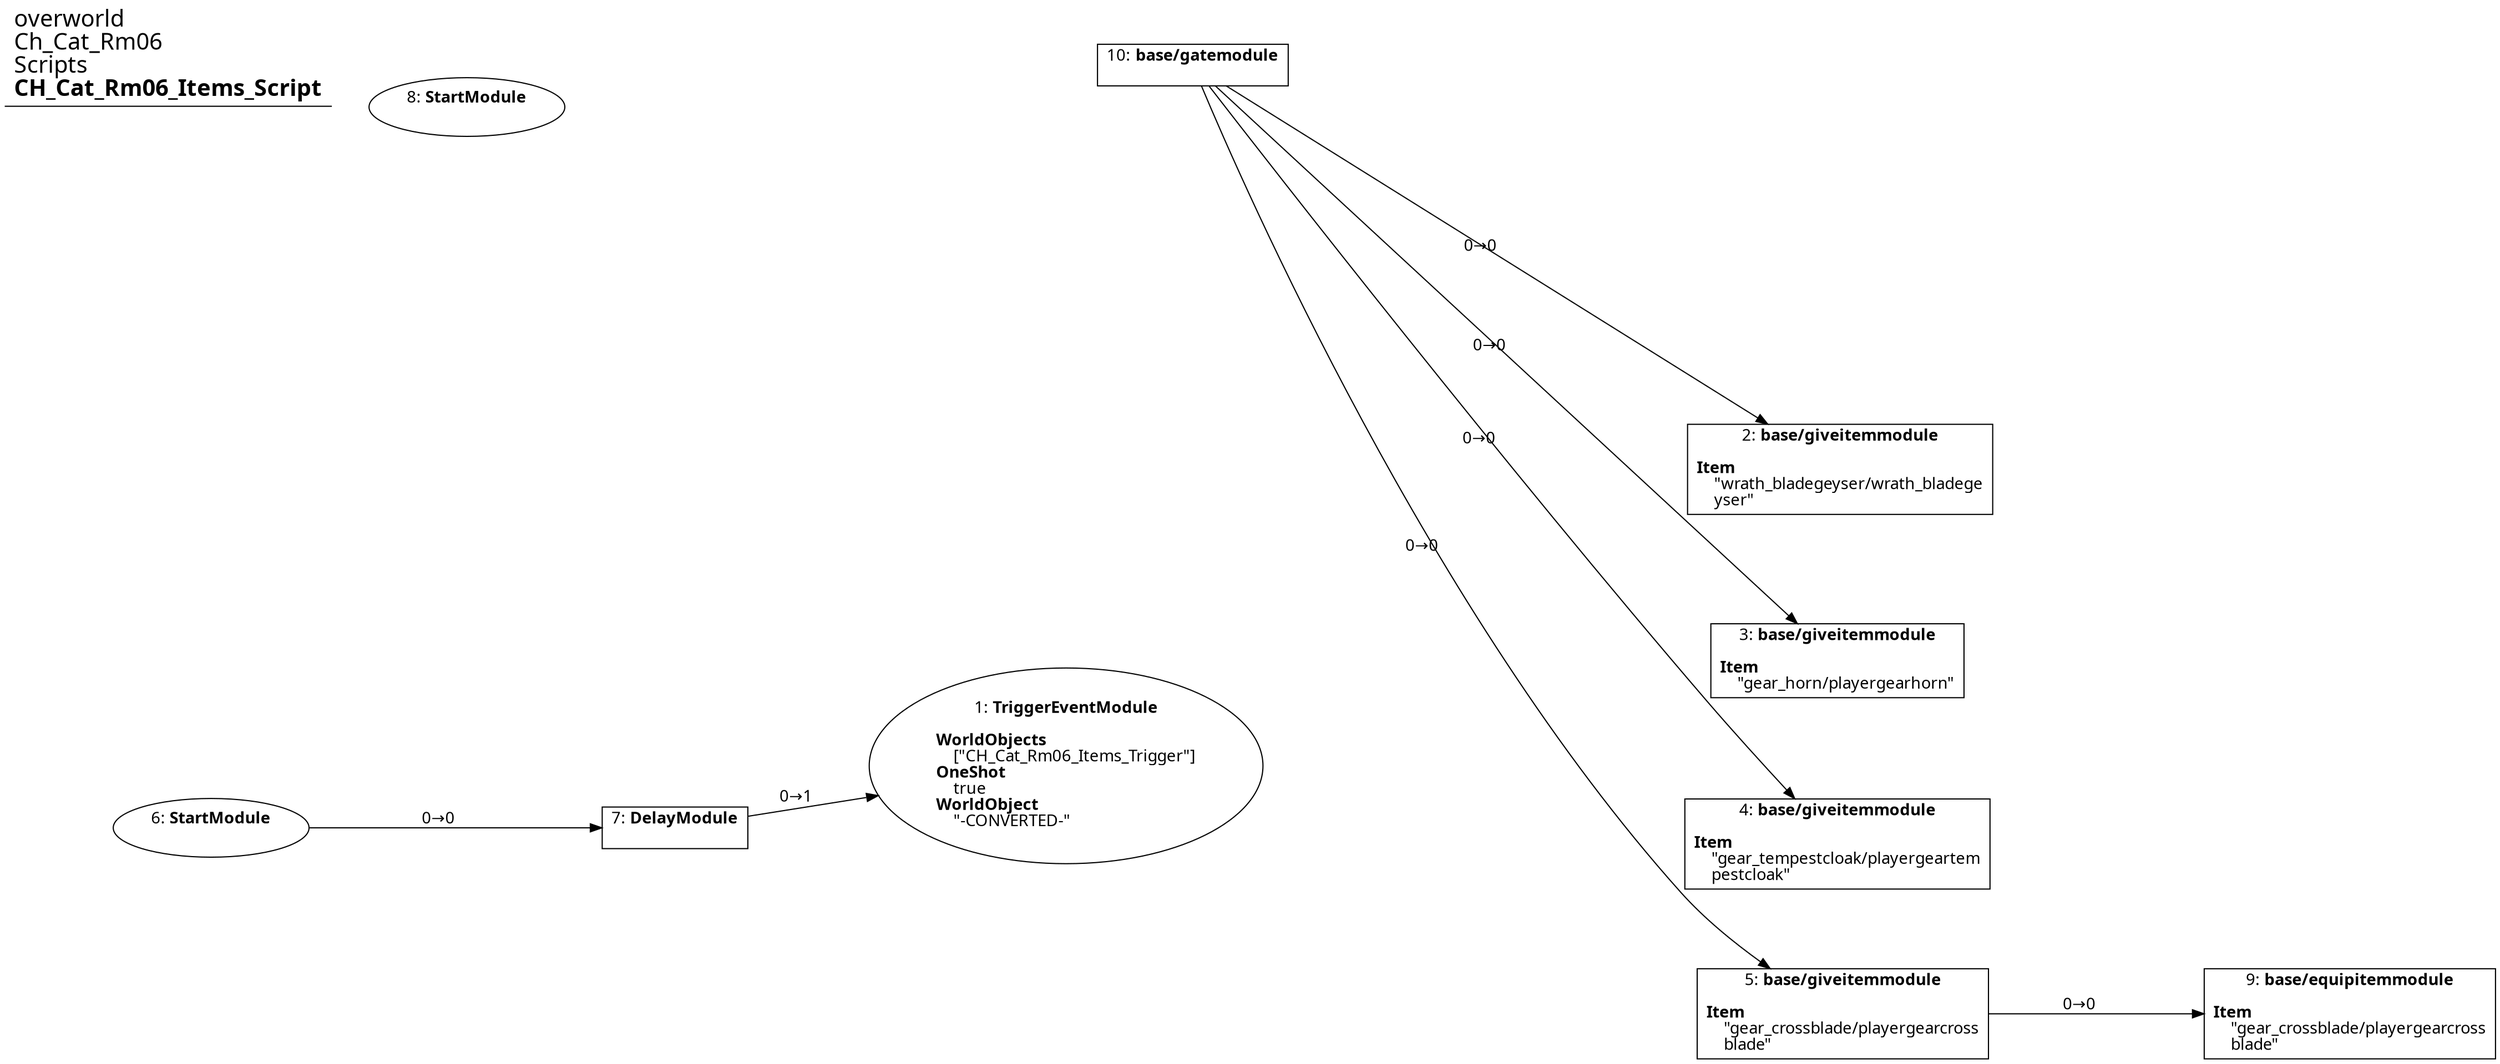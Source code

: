 digraph {
    layout = fdp;
    overlap = prism;
    sep = "+16";
    splines = spline;

    node [ shape = box ];

    graph [ fontname = "Segoe UI" ];
    node [ fontname = "Segoe UI" ];
    edge [ fontname = "Segoe UI" ];

    1 [ label = <1: <b>TriggerEventModule</b><br/><br/><b>WorldObjects</b><br align="left"/>    [&quot;CH_Cat_Rm06_Items_Trigger&quot;]<br align="left"/><b>OneShot</b><br align="left"/>    true<br align="left"/><b>WorldObject</b><br align="left"/>    &quot;-CONVERTED-&quot;<br align="left"/>> ];
    1 [ shape = oval ]
    1 [ pos = "0.010000001,-0.120000005!" ];

    2 [ label = <2: <b>base/giveitemmodule</b><br/><br/><b>Item</b><br align="left"/>    &quot;wrath_bladegeyser/wrath_bladege<br align="left"/>    yser&quot;<br align="left"/>> ];
    2 [ pos = "0.29700002,-0.010000001!" ];

    3 [ label = <3: <b>base/giveitemmodule</b><br/><br/><b>Item</b><br align="left"/>    &quot;gear_horn/playergearhorn&quot;<br align="left"/>> ];
    3 [ pos = "0.296,-0.081!" ];

    4 [ label = <4: <b>base/giveitemmodule</b><br/><br/><b>Item</b><br align="left"/>    &quot;gear_tempestcloak/playergeartem<br align="left"/>    pestcloak&quot;<br align="left"/>> ];
    4 [ pos = "0.296,-0.149!" ];

    5 [ label = <5: <b>base/giveitemmodule</b><br/><br/><b>Item</b><br align="left"/>    &quot;gear_crossblade/playergearcross<br align="left"/>    blade&quot;<br align="left"/>> ];
    5 [ pos = "0.298,-0.21200001!" ];
    5 -> 9 [ label = "0→0" ];

    6 [ label = <6: <b>StartModule</b><br/><br/>> ];
    6 [ shape = oval ]
    6 [ pos = "-0.307,-0.143!" ];
    6 -> 7 [ label = "0→0" ];

    7 [ label = <7: <b>DelayModule</b><br/><br/>> ];
    7 [ pos = "-0.135,-0.143!" ];
    7 -> 1 [ label = "0→1" ];

    8 [ label = <8: <b>StartModule</b><br/><br/>> ];
    8 [ shape = oval ]
    8 [ pos = "-0.22700001,0.127!" ];

    9 [ label = <9: <b>base/equipitemmodule</b><br/><br/><b>Item</b><br align="left"/>    &quot;gear_crossblade/playergearcross<br align="left"/>    blade&quot;<br align="left"/>> ];
    9 [ pos = "0.48600003,-0.21200001!" ];

    10 [ label = <10: <b>base/gatemodule</b><br/><br/>> ];
    10 [ pos = "0.057000004,0.14!" ];
    10 -> 2 [ label = "0→0" ];
    10 -> 3 [ label = "0→0" ];
    10 -> 4 [ label = "0→0" ];
    10 -> 5 [ label = "0→0" ];

    title [ pos = "-0.30800003,0.141!" ];
    title [ shape = underline ];
    title [ label = <<font point-size="20">overworld<br align="left"/>Ch_Cat_Rm06<br align="left"/>Scripts<br align="left"/><b>CH_Cat_Rm06_Items_Script</b><br align="left"/></font>> ];
}
